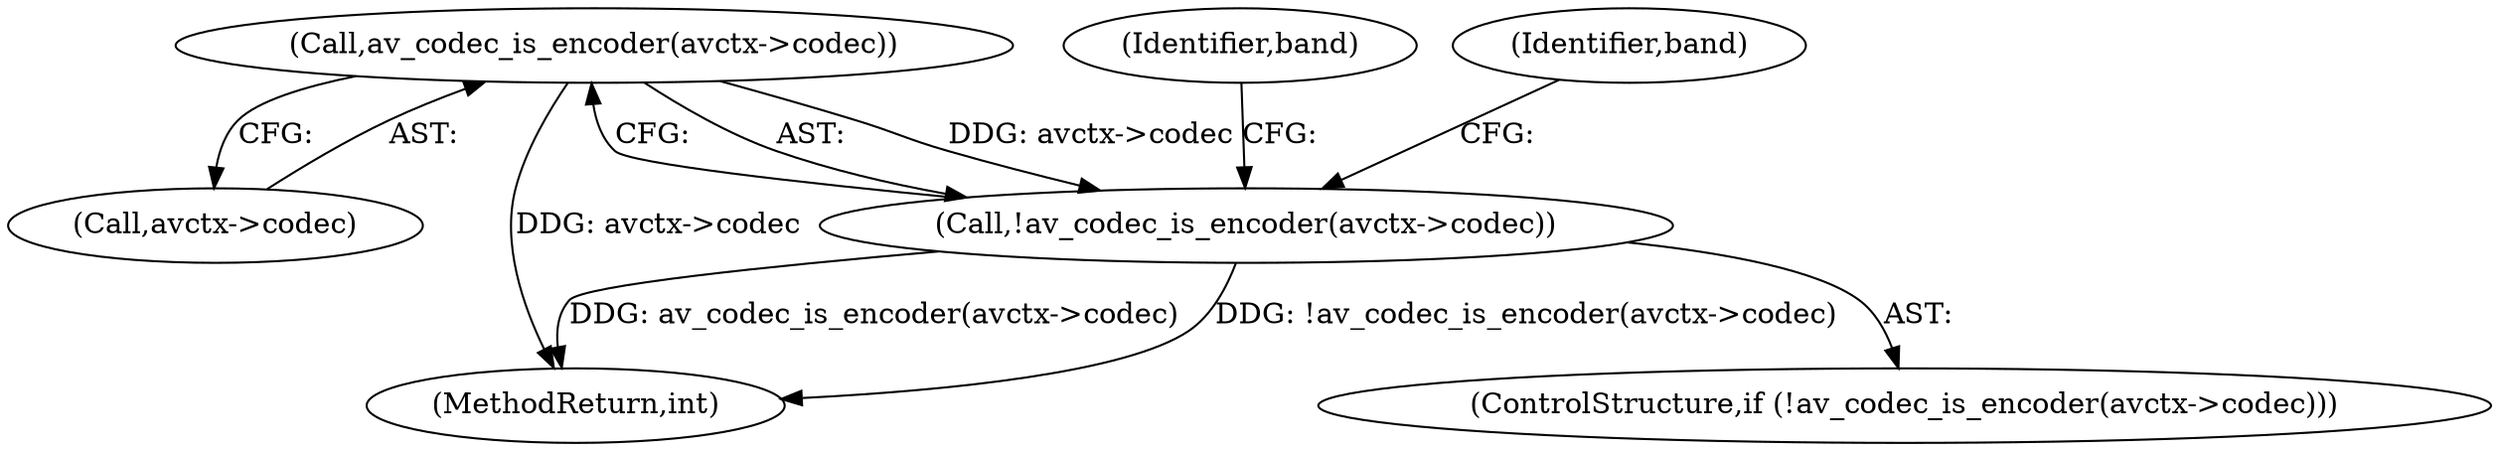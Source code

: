digraph "0_FFmpeg_912ce9dd2080c5837285a471d750fa311e09b555_0@pointer" {
"1000642" [label="(Call,av_codec_is_encoder(avctx->codec))"];
"1000641" [label="(Call,!av_codec_is_encoder(avctx->codec))"];
"1000643" [label="(Call,avctx->codec)"];
"1000653" [label="(Identifier,band)"];
"1000648" [label="(Identifier,band)"];
"1001573" [label="(MethodReturn,int)"];
"1000641" [label="(Call,!av_codec_is_encoder(avctx->codec))"];
"1000640" [label="(ControlStructure,if (!av_codec_is_encoder(avctx->codec)))"];
"1000642" [label="(Call,av_codec_is_encoder(avctx->codec))"];
"1000642" -> "1000641"  [label="AST: "];
"1000642" -> "1000643"  [label="CFG: "];
"1000643" -> "1000642"  [label="AST: "];
"1000641" -> "1000642"  [label="CFG: "];
"1000642" -> "1001573"  [label="DDG: avctx->codec"];
"1000642" -> "1000641"  [label="DDG: avctx->codec"];
"1000641" -> "1000640"  [label="AST: "];
"1000648" -> "1000641"  [label="CFG: "];
"1000653" -> "1000641"  [label="CFG: "];
"1000641" -> "1001573"  [label="DDG: !av_codec_is_encoder(avctx->codec)"];
"1000641" -> "1001573"  [label="DDG: av_codec_is_encoder(avctx->codec)"];
}
